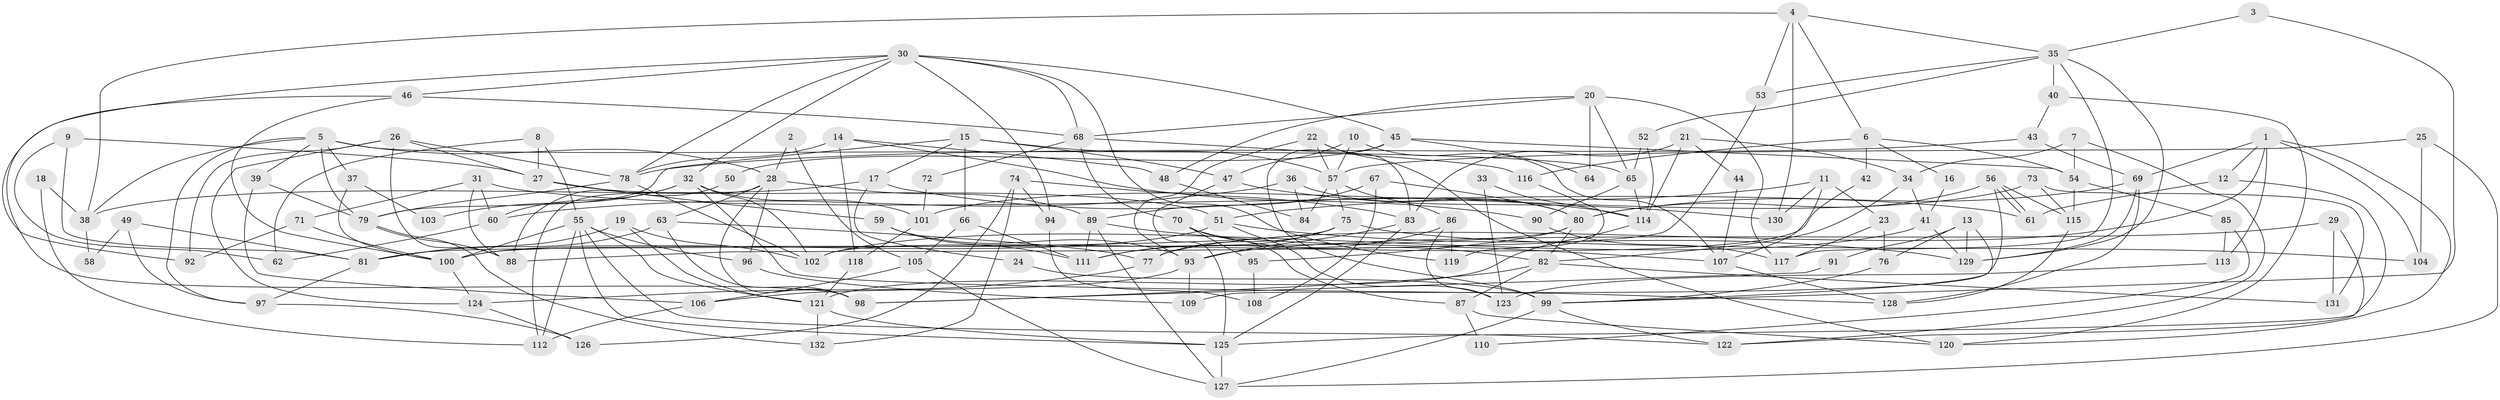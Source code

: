 // Generated by graph-tools (version 1.1) at 2025/36/03/09/25 02:36:15]
// undirected, 132 vertices, 264 edges
graph export_dot {
graph [start="1"]
  node [color=gray90,style=filled];
  1;
  2;
  3;
  4;
  5;
  6;
  7;
  8;
  9;
  10;
  11;
  12;
  13;
  14;
  15;
  16;
  17;
  18;
  19;
  20;
  21;
  22;
  23;
  24;
  25;
  26;
  27;
  28;
  29;
  30;
  31;
  32;
  33;
  34;
  35;
  36;
  37;
  38;
  39;
  40;
  41;
  42;
  43;
  44;
  45;
  46;
  47;
  48;
  49;
  50;
  51;
  52;
  53;
  54;
  55;
  56;
  57;
  58;
  59;
  60;
  61;
  62;
  63;
  64;
  65;
  66;
  67;
  68;
  69;
  70;
  71;
  72;
  73;
  74;
  75;
  76;
  77;
  78;
  79;
  80;
  81;
  82;
  83;
  84;
  85;
  86;
  87;
  88;
  89;
  90;
  91;
  92;
  93;
  94;
  95;
  96;
  97;
  98;
  99;
  100;
  101;
  102;
  103;
  104;
  105;
  106;
  107;
  108;
  109;
  110;
  111;
  112;
  113;
  114;
  115;
  116;
  117;
  118;
  119;
  120;
  121;
  122;
  123;
  124;
  125;
  126;
  127;
  128;
  129;
  130;
  131;
  132;
  1 -- 77;
  1 -- 120;
  1 -- 12;
  1 -- 69;
  1 -- 104;
  1 -- 113;
  2 -- 105;
  2 -- 28;
  3 -- 35;
  3 -- 99;
  4 -- 38;
  4 -- 53;
  4 -- 6;
  4 -- 35;
  4 -- 130;
  5 -- 97;
  5 -- 39;
  5 -- 28;
  5 -- 37;
  5 -- 38;
  5 -- 65;
  5 -- 79;
  6 -- 54;
  6 -- 16;
  6 -- 42;
  6 -- 116;
  7 -- 34;
  7 -- 122;
  7 -- 54;
  8 -- 55;
  8 -- 27;
  8 -- 62;
  9 -- 62;
  9 -- 81;
  9 -- 27;
  10 -- 47;
  10 -- 107;
  10 -- 57;
  11 -- 130;
  11 -- 51;
  11 -- 23;
  11 -- 107;
  12 -- 61;
  12 -- 125;
  13 -- 129;
  13 -- 99;
  13 -- 76;
  13 -- 91;
  14 -- 118;
  14 -- 48;
  14 -- 78;
  14 -- 90;
  15 -- 79;
  15 -- 57;
  15 -- 17;
  15 -- 47;
  15 -- 66;
  16 -- 41;
  17 -- 114;
  17 -- 24;
  17 -- 38;
  18 -- 38;
  18 -- 112;
  19 -- 102;
  19 -- 121;
  19 -- 81;
  20 -- 68;
  20 -- 117;
  20 -- 48;
  20 -- 64;
  20 -- 65;
  21 -- 114;
  21 -- 83;
  21 -- 34;
  21 -- 44;
  22 -- 83;
  22 -- 120;
  22 -- 57;
  22 -- 93;
  23 -- 117;
  23 -- 76;
  24 -- 99;
  25 -- 104;
  25 -- 57;
  25 -- 127;
  26 -- 78;
  26 -- 27;
  26 -- 88;
  26 -- 92;
  26 -- 124;
  27 -- 51;
  27 -- 59;
  28 -- 112;
  28 -- 63;
  28 -- 89;
  28 -- 96;
  28 -- 98;
  29 -- 122;
  29 -- 93;
  29 -- 131;
  30 -- 68;
  30 -- 32;
  30 -- 45;
  30 -- 46;
  30 -- 78;
  30 -- 92;
  30 -- 94;
  30 -- 119;
  31 -- 71;
  31 -- 88;
  31 -- 60;
  31 -- 61;
  32 -- 102;
  32 -- 128;
  32 -- 60;
  32 -- 101;
  32 -- 103;
  33 -- 123;
  33 -- 114;
  34 -- 82;
  34 -- 41;
  35 -- 52;
  35 -- 40;
  35 -- 53;
  35 -- 117;
  35 -- 129;
  36 -- 80;
  36 -- 60;
  36 -- 84;
  37 -- 100;
  37 -- 103;
  38 -- 58;
  39 -- 106;
  39 -- 79;
  40 -- 43;
  40 -- 120;
  41 -- 129;
  41 -- 102;
  42 -- 102;
  43 -- 69;
  43 -- 78;
  44 -- 107;
  45 -- 54;
  45 -- 50;
  45 -- 64;
  45 -- 99;
  46 -- 100;
  46 -- 68;
  46 -- 98;
  47 -- 125;
  47 -- 130;
  48 -- 84;
  49 -- 97;
  49 -- 81;
  49 -- 58;
  50 -- 88;
  51 -- 129;
  51 -- 100;
  51 -- 123;
  52 -- 65;
  52 -- 114;
  53 -- 88;
  54 -- 115;
  54 -- 85;
  55 -- 100;
  55 -- 125;
  55 -- 96;
  55 -- 112;
  55 -- 121;
  55 -- 122;
  56 -- 61;
  56 -- 61;
  56 -- 109;
  56 -- 80;
  56 -- 115;
  57 -- 75;
  57 -- 84;
  57 -- 86;
  59 -- 111;
  59 -- 93;
  60 -- 62;
  63 -- 98;
  63 -- 77;
  63 -- 81;
  65 -- 90;
  65 -- 114;
  66 -- 111;
  66 -- 105;
  67 -- 89;
  67 -- 108;
  67 -- 80;
  68 -- 116;
  68 -- 70;
  68 -- 72;
  69 -- 80;
  69 -- 128;
  69 -- 129;
  70 -- 82;
  70 -- 87;
  70 -- 95;
  71 -- 92;
  71 -- 100;
  72 -- 101;
  73 -- 131;
  73 -- 115;
  73 -- 101;
  74 -- 83;
  74 -- 132;
  74 -- 94;
  74 -- 126;
  75 -- 81;
  75 -- 77;
  75 -- 104;
  75 -- 111;
  76 -- 99;
  77 -- 124;
  78 -- 79;
  78 -- 102;
  79 -- 88;
  79 -- 132;
  80 -- 82;
  80 -- 95;
  80 -- 100;
  81 -- 97;
  82 -- 98;
  82 -- 87;
  82 -- 131;
  83 -- 125;
  83 -- 93;
  85 -- 113;
  85 -- 110;
  86 -- 111;
  86 -- 119;
  86 -- 123;
  87 -- 110;
  87 -- 120;
  89 -- 127;
  89 -- 107;
  89 -- 111;
  90 -- 117;
  91 -- 98;
  93 -- 106;
  93 -- 109;
  94 -- 108;
  95 -- 108;
  96 -- 109;
  97 -- 126;
  99 -- 122;
  99 -- 127;
  100 -- 124;
  101 -- 118;
  105 -- 127;
  105 -- 106;
  106 -- 112;
  107 -- 128;
  113 -- 123;
  114 -- 121;
  115 -- 128;
  116 -- 119;
  118 -- 121;
  121 -- 125;
  121 -- 132;
  124 -- 126;
  125 -- 127;
}
